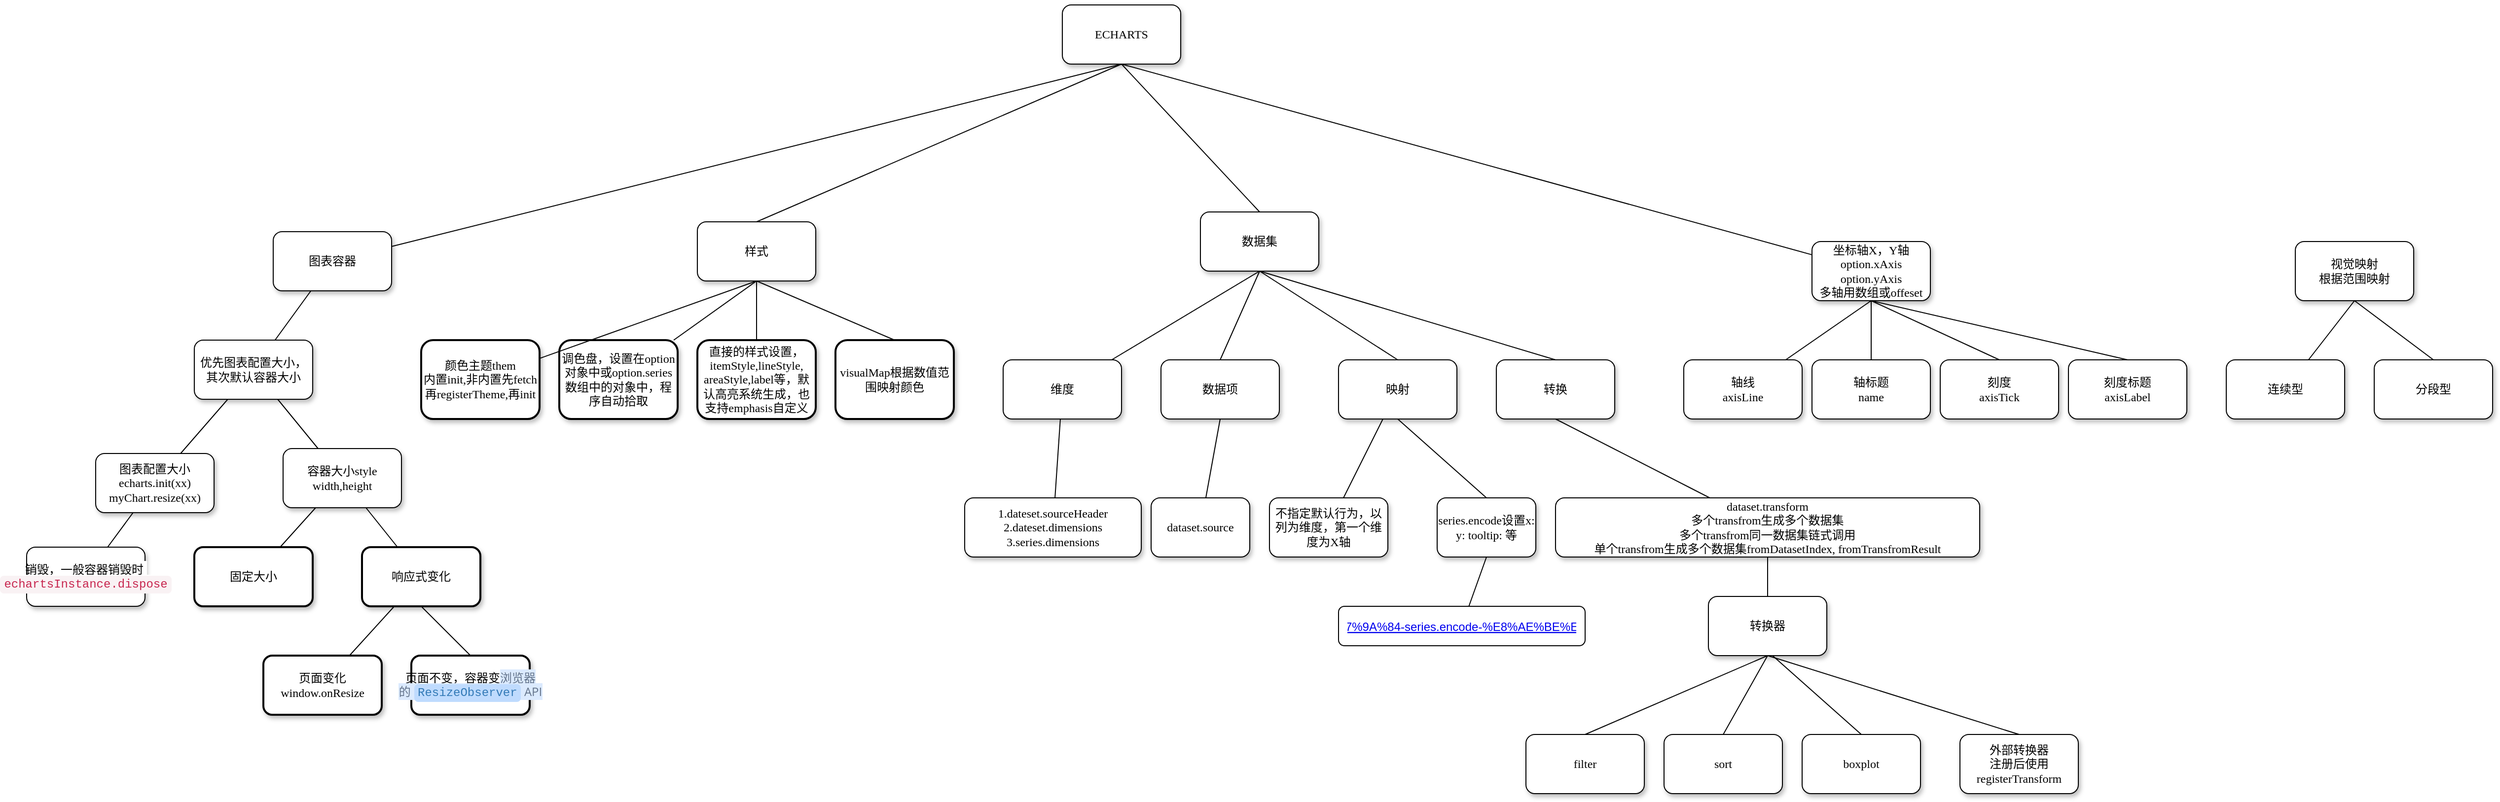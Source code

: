 <mxfile version="24.9.1">
  <diagram name="Page-1" id="10a91c8b-09ff-31b1-d368-03940ed4cc9e">
    <mxGraphModel dx="737" dy="1413" grid="1" gridSize="10" guides="1" tooltips="1" connect="1" arrows="1" fold="1" page="1" pageScale="1" pageWidth="1100" pageHeight="850" background="none" math="0" shadow="0">
      <root>
        <mxCell id="0" />
        <mxCell id="1" parent="0" />
        <mxCell id="4B2M-noWRDSl6KQuVCh--43" style="rounded=0;orthogonalLoop=1;jettySize=auto;html=1;exitX=0.5;exitY=1;exitDx=0;exitDy=0;endArrow=none;endFill=0;" edge="1" parent="1" source="62893188c0fa7362-1" target="4B2M-noWRDSl6KQuVCh--34">
          <mxGeometry relative="1" as="geometry" />
        </mxCell>
        <mxCell id="62893188c0fa7362-1" value="ECHARTS" style="whiteSpace=wrap;html=1;rounded=1;shadow=1;labelBackgroundColor=none;strokeWidth=1;fontFamily=Verdana;fontSize=12;align=center;" parent="1" vertex="1">
          <mxGeometry x="1180" y="-60" width="120" height="60" as="geometry" />
        </mxCell>
        <mxCell id="62893188c0fa7362-2" value="图表容器" style="whiteSpace=wrap;html=1;rounded=1;shadow=1;labelBackgroundColor=none;strokeWidth=1;fontFamily=Verdana;fontSize=12;align=center;" parent="1" vertex="1">
          <mxGeometry x="380" y="170" width="120" height="60" as="geometry" />
        </mxCell>
        <mxCell id="P412KL33B7bhKjnjoUlW-9" style="rounded=0;orthogonalLoop=1;jettySize=auto;html=1;exitX=0.5;exitY=1;exitDx=0;exitDy=0;entryX=0.5;entryY=0;entryDx=0;entryDy=0;endArrow=none;endFill=0;" parent="1" source="62893188c0fa7362-3" target="P412KL33B7bhKjnjoUlW-8" edge="1">
          <mxGeometry relative="1" as="geometry" />
        </mxCell>
        <mxCell id="P412KL33B7bhKjnjoUlW-11" style="rounded=0;orthogonalLoop=1;jettySize=auto;html=1;exitX=0.5;exitY=1;exitDx=0;exitDy=0;entryX=0.5;entryY=0;entryDx=0;entryDy=0;endArrow=none;endFill=0;" parent="1" source="62893188c0fa7362-3" target="P412KL33B7bhKjnjoUlW-10" edge="1">
          <mxGeometry relative="1" as="geometry" />
        </mxCell>
        <mxCell id="62893188c0fa7362-3" value="&lt;span&gt;样式&lt;/span&gt;" style="whiteSpace=wrap;html=1;rounded=1;shadow=1;labelBackgroundColor=none;strokeWidth=1;fontFamily=Verdana;fontSize=12;align=center;" parent="1" vertex="1">
          <mxGeometry x="810" y="160" width="120" height="60" as="geometry" />
        </mxCell>
        <mxCell id="62893188c0fa7362-4" value="" style="rounded=0;html=1;labelBackgroundColor=none;startArrow=none;startFill=0;startSize=5;endArrow=none;endFill=0;endSize=5;jettySize=auto;orthogonalLoop=1;strokeWidth=1;fontFamily=Verdana;fontSize=12;entryX=0.5;entryY=0;entryDx=0;entryDy=0;exitX=0.5;exitY=1;exitDx=0;exitDy=0;" parent="1" source="62893188c0fa7362-1" target="62893188c0fa7362-3" edge="1">
          <mxGeometry x="-0.3" y="13" relative="1" as="geometry">
            <mxPoint as="offset" />
          </mxGeometry>
        </mxCell>
        <mxCell id="62893188c0fa7362-5" value="" style="rounded=0;html=1;labelBackgroundColor=none;startArrow=none;startFill=0;startSize=5;endArrow=none;endFill=0;endSize=5;jettySize=auto;orthogonalLoop=1;strokeWidth=1;fontFamily=Verdana;fontSize=12;exitX=0.5;exitY=1;exitDx=0;exitDy=0;" parent="1" source="62893188c0fa7362-1" target="62893188c0fa7362-2" edge="1">
          <mxGeometry x="-0.359" y="-11" relative="1" as="geometry">
            <mxPoint as="offset" />
          </mxGeometry>
        </mxCell>
        <mxCell id="62893188c0fa7362-8" value="&lt;span&gt;优先图表配置大小，其次默认容器大小&lt;/span&gt;" style="whiteSpace=wrap;html=1;rounded=1;shadow=1;labelBackgroundColor=none;strokeWidth=1;fontFamily=Verdana;fontSize=12;align=center;" parent="1" vertex="1">
          <mxGeometry x="300" y="280" width="120" height="60" as="geometry" />
        </mxCell>
        <mxCell id="62893188c0fa7362-10" value="&lt;span&gt;颜色主题them&lt;/span&gt;&lt;div&gt;&lt;span&gt;内置init,非内置先fetch再registerTheme,再init&lt;/span&gt;&lt;/div&gt;" style="whiteSpace=wrap;html=1;rounded=1;shadow=1;labelBackgroundColor=none;strokeWidth=2;fontFamily=Verdana;fontSize=12;align=center;" parent="1" vertex="1">
          <mxGeometry x="530" y="280" width="120" height="80" as="geometry" />
        </mxCell>
        <mxCell id="62893188c0fa7362-11" value="&lt;span&gt;调色盘，设置在option对象中或option.series数组中的对象中，程序自动拾取&lt;/span&gt;" style="whiteSpace=wrap;html=1;rounded=1;shadow=1;labelBackgroundColor=none;strokeWidth=2;fontFamily=Verdana;fontSize=12;align=center;" parent="1" vertex="1">
          <mxGeometry x="670" y="280" width="120" height="80" as="geometry" />
        </mxCell>
        <mxCell id="P412KL33B7bhKjnjoUlW-7" value="" style="rounded=0;orthogonalLoop=1;jettySize=auto;html=1;endArrow=none;endFill=0;" parent="1" source="62893188c0fa7362-12" target="P412KL33B7bhKjnjoUlW-6" edge="1">
          <mxGeometry relative="1" as="geometry" />
        </mxCell>
        <mxCell id="62893188c0fa7362-12" value="图表配置大小&lt;br&gt;echarts.init(xx)&lt;div&gt;myChart.resize(xx)&lt;/div&gt;" style="whiteSpace=wrap;html=1;rounded=1;shadow=1;labelBackgroundColor=none;strokeWidth=1;fontFamily=Verdana;fontSize=12;align=center;" parent="1" vertex="1">
          <mxGeometry x="200" y="395" width="120" height="60" as="geometry" />
        </mxCell>
        <mxCell id="62893188c0fa7362-13" value="容器大小style&lt;br&gt;width,height" style="whiteSpace=wrap;html=1;rounded=1;shadow=1;labelBackgroundColor=none;strokeWidth=1;fontFamily=Verdana;fontSize=12;align=center;" parent="1" vertex="1">
          <mxGeometry x="390" y="390" width="120" height="60" as="geometry" />
        </mxCell>
        <mxCell id="62893188c0fa7362-14" value="" style="rounded=0;html=1;labelBackgroundColor=none;startArrow=none;startFill=0;startSize=5;endArrow=none;endFill=0;endSize=5;jettySize=auto;orthogonalLoop=1;strokeWidth=1;fontFamily=Verdana;fontSize=12" parent="1" source="62893188c0fa7362-2" target="62893188c0fa7362-8" edge="1">
          <mxGeometry x="-0.208" y="-14" relative="1" as="geometry">
            <mxPoint as="offset" />
          </mxGeometry>
        </mxCell>
        <mxCell id="62893188c0fa7362-16" value="" style="rounded=0;html=1;labelBackgroundColor=none;startArrow=none;startFill=0;startSize=5;endArrow=none;endFill=0;endSize=5;jettySize=auto;orthogonalLoop=1;strokeWidth=1;fontFamily=Verdana;fontSize=12;exitX=0.5;exitY=1;exitDx=0;exitDy=0;" parent="1" source="62893188c0fa7362-3" target="62893188c0fa7362-10" edge="1">
          <mxGeometry x="-0.261" y="-13" relative="1" as="geometry">
            <mxPoint as="offset" />
          </mxGeometry>
        </mxCell>
        <mxCell id="62893188c0fa7362-17" value="" style="rounded=0;html=1;labelBackgroundColor=none;startArrow=none;startFill=0;startSize=5;endArrow=none;endFill=0;endSize=5;jettySize=auto;orthogonalLoop=1;strokeWidth=1;fontFamily=Verdana;fontSize=12;exitX=0.5;exitY=1;exitDx=0;exitDy=0;" parent="1" source="62893188c0fa7362-3" target="62893188c0fa7362-11" edge="1">
          <mxGeometry x="-0.129" y="17" relative="1" as="geometry">
            <mxPoint as="offset" />
          </mxGeometry>
        </mxCell>
        <mxCell id="62893188c0fa7362-18" value="" style="rounded=0;html=1;labelBackgroundColor=none;startArrow=none;startFill=0;startSize=5;endArrow=none;endFill=0;endSize=5;jettySize=auto;orthogonalLoop=1;strokeWidth=1;fontFamily=Verdana;fontSize=12" parent="1" source="62893188c0fa7362-8" target="62893188c0fa7362-12" edge="1">
          <mxGeometry x="-0.217" y="-14" relative="1" as="geometry">
            <mxPoint as="offset" />
          </mxGeometry>
        </mxCell>
        <mxCell id="62893188c0fa7362-19" value="" style="rounded=0;html=1;labelBackgroundColor=none;startArrow=none;startFill=0;startSize=5;endArrow=none;endFill=0;endSize=5;jettySize=auto;orthogonalLoop=1;strokeWidth=1;fontFamily=Verdana;fontSize=12" parent="1" source="62893188c0fa7362-8" target="62893188c0fa7362-13" edge="1">
          <mxGeometry x="-0.284" y="12" relative="1" as="geometry">
            <mxPoint as="offset" />
          </mxGeometry>
        </mxCell>
        <mxCell id="62893188c0fa7362-22" value="固定大小" style="whiteSpace=wrap;html=1;rounded=1;shadow=1;labelBackgroundColor=none;strokeWidth=2;fontFamily=Verdana;fontSize=12;align=center;" parent="1" vertex="1">
          <mxGeometry x="300" y="490" width="120" height="60" as="geometry" />
        </mxCell>
        <mxCell id="P412KL33B7bhKjnjoUlW-3" value="" style="rounded=0;orthogonalLoop=1;jettySize=auto;html=1;endArrow=none;endFill=0;" parent="1" source="62893188c0fa7362-23" target="P412KL33B7bhKjnjoUlW-1" edge="1">
          <mxGeometry relative="1" as="geometry" />
        </mxCell>
        <mxCell id="62893188c0fa7362-23" value="响应式变化" style="whiteSpace=wrap;html=1;rounded=1;shadow=1;labelBackgroundColor=none;strokeWidth=2;fontFamily=Verdana;fontSize=12;align=center;" parent="1" vertex="1">
          <mxGeometry x="470" y="490" width="120" height="60" as="geometry" />
        </mxCell>
        <mxCell id="62893188c0fa7362-26" value="" style="rounded=0;html=1;labelBackgroundColor=none;startArrow=none;startFill=0;startSize=5;endArrow=none;endFill=0;endSize=5;jettySize=auto;orthogonalLoop=1;strokeWidth=1;fontFamily=Verdana;fontSize=12" parent="1" source="62893188c0fa7362-13" target="62893188c0fa7362-22" edge="1">
          <mxGeometry x="0.003" y="-12" relative="1" as="geometry">
            <mxPoint as="offset" />
          </mxGeometry>
        </mxCell>
        <mxCell id="62893188c0fa7362-27" value="" style="rounded=0;html=1;labelBackgroundColor=none;startArrow=none;startFill=0;startSize=5;endArrow=none;endFill=0;endSize=5;jettySize=auto;orthogonalLoop=1;strokeWidth=1;fontFamily=Verdana;fontSize=12" parent="1" source="62893188c0fa7362-13" target="62893188c0fa7362-23" edge="1">
          <mxGeometry x="0.137" y="16" relative="1" as="geometry">
            <mxPoint as="offset" />
          </mxGeometry>
        </mxCell>
        <mxCell id="P412KL33B7bhKjnjoUlW-1" value="页面变化window.onResize" style="whiteSpace=wrap;html=1;fontFamily=Verdana;rounded=1;shadow=1;labelBackgroundColor=none;strokeWidth=2;" parent="1" vertex="1">
          <mxGeometry x="370" y="600" width="120" height="60" as="geometry" />
        </mxCell>
        <mxCell id="P412KL33B7bhKjnjoUlW-5" style="rounded=0;orthogonalLoop=1;jettySize=auto;html=1;exitX=0.5;exitY=0;exitDx=0;exitDy=0;entryX=0.5;entryY=1;entryDx=0;entryDy=0;endArrow=none;endFill=0;" parent="1" source="P412KL33B7bhKjnjoUlW-4" target="62893188c0fa7362-23" edge="1">
          <mxGeometry relative="1" as="geometry" />
        </mxCell>
        <mxCell id="P412KL33B7bhKjnjoUlW-4" value="&lt;font&gt;页面不变，容器变&lt;span style=&quot;color: rgb(100, 116, 139); font-family: &amp;quot;Open Sans&amp;quot;, &amp;quot;PingFang SC&amp;quot;, Helvetica, Arial, sans-serif; text-align: start; background-color: rgb(219, 234, 254);&quot;&gt;浏览器的&amp;nbsp;&lt;/span&gt;&lt;a style=&quot;box-sizing: border-box; border-width: 0px; border-style: solid; border-color: rgba(229,231,235,var(--tw-border-opacity)); border-image: initial; --tw-border-opacity: 1; --tw-shadow: 0 0 transparent; --tw-ring-inset: var(--tw-empty,/*!*/ /*!*/); --tw-ring-offset-width: 0px; --tw-ring-offset-color: #fff; --tw-ring-color: rgba(59,130,246,0.5); --tw-ring-offset-shadow: 0 0 transparent; --tw-ring-shadow: 0 0 transparent; background-color: rgb(219, 234, 254); color: rgb(51, 122, 183); text-decoration: inherit; margin-bottom: 0px; font-family: &amp;quot;Open Sans&amp;quot;, &amp;quot;PingFang SC&amp;quot;, Helvetica, Arial, sans-serif; text-align: start;&quot; href=&quot;https://developer.mozilla.org/zh-CN/docs/Web/API/ResizeObserver&quot;&gt;&lt;code style=&quot;box-sizing: border-box; border-width: 0px; border-style: solid; border-color: rgba(229,231,235,var(--tw-border-opacity)); border-image: initial; --tw-border-opacity: 1; --tw-shadow: 0 0 transparent; --tw-ring-inset: var(--tw-empty,/*!*/ /*!*/); --tw-ring-offset-width: 0px; --tw-ring-offset-color: #fff; --tw-ring-color: rgba(59,130,246,0.5); --tw-ring-offset-shadow: 0 0 transparent; --tw-ring-shadow: 0 0 transparent; font-family: ui-monospace, SFMono-Regular, Menlo, Monaco, Consolas, &amp;quot;Liberation Mono&amp;quot;, &amp;quot;Courier New&amp;quot;, monospace; padding: 2px 4px; color: currentcolor; background-color: rgba(191,219,254,var(--tw-bg-opacity)); border-radius: 4px; --tw-bg-opacity: 1; box-shadow: var(--tw-ring-offset-shadow,0 0 transparent),var(--tw-ring-shadow,0 0 transparent),var(--tw-shadow); margin-top: 0px; margin-bottom: 0px;&quot;&gt;ResizeObserver&lt;/code&gt;&lt;/a&gt;&lt;span style=&quot;color: rgb(100, 116, 139); font-family: &amp;quot;Open Sans&amp;quot;, &amp;quot;PingFang SC&amp;quot;, Helvetica, Arial, sans-serif; text-align: start; background-color: rgb(219, 234, 254);&quot;&gt;&amp;nbsp;API&lt;/span&gt;&lt;/font&gt;" style="whiteSpace=wrap;html=1;fontFamily=Verdana;rounded=1;shadow=1;labelBackgroundColor=none;strokeWidth=2;" parent="1" vertex="1">
          <mxGeometry x="520" y="600" width="120" height="60" as="geometry" />
        </mxCell>
        <mxCell id="P412KL33B7bhKjnjoUlW-6" value="&lt;font&gt;销毁，一般容器销毁时&lt;span style=&quot;color: rgb(100, 116, 139); font-family: &amp;quot;Open Sans&amp;quot;, &amp;quot;PingFang SC&amp;quot;, Helvetica, Arial, sans-serif; text-align: start; background-color: rgb(255, 255, 255);&quot;&gt;&amp;nbsp;&lt;/span&gt;&lt;/font&gt;&lt;div&gt;&lt;font&gt;&lt;a style=&quot;box-sizing: border-box; border-width: 0px; border-style: solid; border-color: rgba(229,231,235,var(--tw-border-opacity)); border-image: initial; --tw-border-opacity: 1; --tw-shadow: 0 0 transparent; --tw-ring-inset: var(--tw-empty,/*!*/ /*!*/); --tw-ring-offset-width: 0px; --tw-ring-offset-color: #fff; --tw-ring-color: rgba(59,130,246,0.5); --tw-ring-offset-shadow: 0 0 transparent; --tw-ring-shadow: 0 0 transparent; background-color: rgb(255, 255, 255); color: rgb(51, 122, 183); text-decoration: inherit; font-family: &amp;quot;Open Sans&amp;quot;, &amp;quot;PingFang SC&amp;quot;, Helvetica, Arial, sans-serif; text-align: start;&quot; href=&quot;https://echarts.apache.org/api.html#echartsInstance.dispose&quot;&gt;&lt;code style=&quot;box-sizing: border-box; border-width: 0px; border-style: solid; border-color: rgba(229,231,235,var(--tw-border-opacity)); border-image: initial; --tw-border-opacity: 1; --tw-shadow: 0 0 transparent; --tw-ring-inset: var(--tw-empty,/*!*/ /*!*/); --tw-ring-offset-width: 0px; --tw-ring-offset-color: #fff; --tw-ring-color: rgba(59,130,246,0.5); --tw-ring-offset-shadow: 0 0 transparent; --tw-ring-shadow: 0 0 transparent; font-family: ui-monospace, SFMono-Regular, Menlo, Monaco, Consolas, &amp;quot;Liberation Mono&amp;quot;, &amp;quot;Courier New&amp;quot;, monospace; padding: 2px 4px; color: rgb(199, 37, 78); background-color: rgb(249, 242, 244); border-radius: 4px;&quot;&gt;echartsInstance.dispose&lt;/code&gt;&lt;/a&gt;&lt;/font&gt;&lt;/div&gt;" style="whiteSpace=wrap;html=1;fontFamily=Verdana;rounded=1;shadow=1;labelBackgroundColor=none;strokeWidth=1;" parent="1" vertex="1">
          <mxGeometry x="130" y="490" width="120" height="60" as="geometry" />
        </mxCell>
        <mxCell id="P412KL33B7bhKjnjoUlW-8" value="&lt;span&gt;直接的样式设置，itemStyle,lineStyle,&lt;/span&gt;&lt;div&gt;&lt;span&gt;areaStyle,label等，默认高亮系统生成，也支持emphasis自定义&lt;/span&gt;&lt;/div&gt;" style="whiteSpace=wrap;html=1;rounded=1;shadow=1;labelBackgroundColor=none;strokeWidth=2;fontFamily=Verdana;fontSize=12;align=center;" parent="1" vertex="1">
          <mxGeometry x="810" y="280" width="120" height="80" as="geometry" />
        </mxCell>
        <mxCell id="P412KL33B7bhKjnjoUlW-10" value="visualMap根据数值范围映射颜色" style="whiteSpace=wrap;html=1;rounded=1;shadow=1;labelBackgroundColor=none;strokeWidth=2;fontFamily=Verdana;fontSize=12;align=center;" parent="1" vertex="1">
          <mxGeometry x="950" y="280" width="120" height="80" as="geometry" />
        </mxCell>
        <mxCell id="P412KL33B7bhKjnjoUlW-13" style="rounded=0;orthogonalLoop=1;jettySize=auto;html=1;exitX=0.5;exitY=0;exitDx=0;exitDy=0;entryX=0.5;entryY=1;entryDx=0;entryDy=0;endArrow=none;endFill=0;" parent="1" source="P412KL33B7bhKjnjoUlW-12" target="62893188c0fa7362-1" edge="1">
          <mxGeometry relative="1" as="geometry">
            <mxPoint x="580" y="140" as="targetPoint" />
          </mxGeometry>
        </mxCell>
        <mxCell id="P412KL33B7bhKjnjoUlW-16" value="" style="rounded=0;orthogonalLoop=1;jettySize=auto;html=1;endArrow=none;endFill=0;exitX=0.5;exitY=1;exitDx=0;exitDy=0;" parent="1" source="P412KL33B7bhKjnjoUlW-12" target="P412KL33B7bhKjnjoUlW-14" edge="1">
          <mxGeometry relative="1" as="geometry" />
        </mxCell>
        <mxCell id="P412KL33B7bhKjnjoUlW-18" style="rounded=0;orthogonalLoop=1;jettySize=auto;html=1;exitX=0.5;exitY=1;exitDx=0;exitDy=0;entryX=0.5;entryY=0;entryDx=0;entryDy=0;endArrow=none;endFill=0;" parent="1" source="P412KL33B7bhKjnjoUlW-12" target="P412KL33B7bhKjnjoUlW-17" edge="1">
          <mxGeometry relative="1" as="geometry" />
        </mxCell>
        <mxCell id="4B2M-noWRDSl6KQuVCh--7" style="rounded=0;orthogonalLoop=1;jettySize=auto;html=1;exitX=0.5;exitY=1;exitDx=0;exitDy=0;entryX=0.5;entryY=0;entryDx=0;entryDy=0;endArrow=none;endFill=0;" edge="1" parent="1" source="P412KL33B7bhKjnjoUlW-12" target="4B2M-noWRDSl6KQuVCh--6">
          <mxGeometry relative="1" as="geometry" />
        </mxCell>
        <mxCell id="4B2M-noWRDSl6KQuVCh--20" style="rounded=0;orthogonalLoop=1;jettySize=auto;html=1;exitX=0.5;exitY=1;exitDx=0;exitDy=0;endArrow=none;endFill=0;entryX=0.5;entryY=0;entryDx=0;entryDy=0;" edge="1" parent="1" source="P412KL33B7bhKjnjoUlW-12" target="4B2M-noWRDSl6KQuVCh--19">
          <mxGeometry relative="1" as="geometry" />
        </mxCell>
        <mxCell id="P412KL33B7bhKjnjoUlW-12" value="&lt;span&gt;数据集&lt;/span&gt;" style="whiteSpace=wrap;html=1;rounded=1;shadow=1;labelBackgroundColor=none;strokeWidth=1;fontFamily=Verdana;fontSize=12;align=center;" parent="1" vertex="1">
          <mxGeometry x="1320" y="150" width="120" height="60" as="geometry" />
        </mxCell>
        <mxCell id="4B2M-noWRDSl6KQuVCh--2" value="" style="rounded=0;orthogonalLoop=1;jettySize=auto;html=1;endArrow=none;endFill=0;" edge="1" parent="1" source="P412KL33B7bhKjnjoUlW-14" target="4B2M-noWRDSl6KQuVCh--1">
          <mxGeometry relative="1" as="geometry" />
        </mxCell>
        <mxCell id="P412KL33B7bhKjnjoUlW-14" value="维度" style="whiteSpace=wrap;html=1;fontFamily=Verdana;rounded=1;shadow=1;labelBackgroundColor=none;strokeWidth=1;" parent="1" vertex="1">
          <mxGeometry x="1120" y="300" width="120" height="60" as="geometry" />
        </mxCell>
        <mxCell id="4B2M-noWRDSl6KQuVCh--5" style="rounded=0;orthogonalLoop=1;jettySize=auto;html=1;exitX=0.5;exitY=1;exitDx=0;exitDy=0;endArrow=none;endFill=0;" edge="1" parent="1" source="P412KL33B7bhKjnjoUlW-17" target="4B2M-noWRDSl6KQuVCh--4">
          <mxGeometry relative="1" as="geometry" />
        </mxCell>
        <mxCell id="P412KL33B7bhKjnjoUlW-17" value="数据项" style="whiteSpace=wrap;html=1;fontFamily=Verdana;rounded=1;shadow=1;labelBackgroundColor=none;strokeWidth=1;" parent="1" vertex="1">
          <mxGeometry x="1280" y="300" width="120" height="60" as="geometry" />
        </mxCell>
        <mxCell id="4B2M-noWRDSl6KQuVCh--1" value="1.dateset.sourceHeader&lt;div&gt;2.dateset.dimensions&lt;/div&gt;&lt;div&gt;3.series.dimensions&lt;/div&gt;" style="whiteSpace=wrap;html=1;fontFamily=Verdana;rounded=1;shadow=1;labelBackgroundColor=none;strokeWidth=1;" vertex="1" parent="1">
          <mxGeometry x="1081" y="440" width="179" height="60" as="geometry" />
        </mxCell>
        <mxCell id="4B2M-noWRDSl6KQuVCh--4" value="dataset.source" style="whiteSpace=wrap;html=1;fontFamily=Verdana;rounded=1;shadow=1;labelBackgroundColor=none;strokeWidth=1;" vertex="1" parent="1">
          <mxGeometry x="1270" y="440" width="100" height="60" as="geometry" />
        </mxCell>
        <mxCell id="4B2M-noWRDSl6KQuVCh--10" style="rounded=0;orthogonalLoop=1;jettySize=auto;html=1;exitX=0.5;exitY=1;exitDx=0;exitDy=0;entryX=0.5;entryY=0;entryDx=0;entryDy=0;endArrow=none;endFill=0;" edge="1" parent="1" source="4B2M-noWRDSl6KQuVCh--6" target="4B2M-noWRDSl6KQuVCh--9">
          <mxGeometry relative="1" as="geometry" />
        </mxCell>
        <mxCell id="4B2M-noWRDSl6KQuVCh--12" value="" style="rounded=0;orthogonalLoop=1;jettySize=auto;html=1;endArrow=none;endFill=0;" edge="1" parent="1" source="4B2M-noWRDSl6KQuVCh--6" target="4B2M-noWRDSl6KQuVCh--11">
          <mxGeometry relative="1" as="geometry" />
        </mxCell>
        <mxCell id="4B2M-noWRDSl6KQuVCh--6" value="映射" style="whiteSpace=wrap;html=1;fontFamily=Verdana;rounded=1;shadow=1;labelBackgroundColor=none;strokeWidth=1;" vertex="1" parent="1">
          <mxGeometry x="1460" y="300" width="120" height="60" as="geometry" />
        </mxCell>
        <mxCell id="4B2M-noWRDSl6KQuVCh--18" style="rounded=0;orthogonalLoop=1;jettySize=auto;html=1;exitX=0.5;exitY=1;exitDx=0;exitDy=0;endArrow=none;endFill=0;" edge="1" parent="1" source="4B2M-noWRDSl6KQuVCh--9" target="4B2M-noWRDSl6KQuVCh--17">
          <mxGeometry relative="1" as="geometry" />
        </mxCell>
        <mxCell id="4B2M-noWRDSl6KQuVCh--9" value="series.encode设置x: y: tooltip: 等" style="whiteSpace=wrap;html=1;fontFamily=Verdana;rounded=1;shadow=1;labelBackgroundColor=none;strokeWidth=1;" vertex="1" parent="1">
          <mxGeometry x="1560" y="440" width="100" height="60" as="geometry" />
        </mxCell>
        <mxCell id="4B2M-noWRDSl6KQuVCh--11" value="不指定默认行为，以列为维度，第一个维度为X轴" style="whiteSpace=wrap;html=1;fontFamily=Verdana;rounded=1;shadow=1;labelBackgroundColor=none;strokeWidth=1;" vertex="1" parent="1">
          <mxGeometry x="1390" y="440" width="120" height="60" as="geometry" />
        </mxCell>
        <UserObject label="dataset#%E5%87%A0%E4%B8%AA%E5%B8%B8%E8%A7%81%E7%9A%84-series.encode-%E8%AE%BE%E7%BD%AE%E6%96%B9%E5%BC%8F%E4%B8%BE%E4%BE%8B" link="https://echarts.apache.org/handbook/zh/concepts/dataset#%E5%87%A0%E4%B8%AA%E5%B8%B8%E8%A7%81%E7%9A%84-series.encode-%E8%AE%BE%E7%BD%AE%E6%96%B9%E5%BC%8F%E4%B8%BE%E4%BE%8B" id="4B2M-noWRDSl6KQuVCh--17">
          <mxCell style="fontColor=#0000EE;fontStyle=4;rounded=1;overflow=hidden;spacing=10;" vertex="1" parent="1">
            <mxGeometry x="1460" y="550" width="250" height="40" as="geometry" />
          </mxCell>
        </UserObject>
        <mxCell id="4B2M-noWRDSl6KQuVCh--23" style="rounded=0;orthogonalLoop=1;jettySize=auto;html=1;exitX=0.5;exitY=1;exitDx=0;exitDy=0;endArrow=none;endFill=0;" edge="1" parent="1" source="4B2M-noWRDSl6KQuVCh--19" target="4B2M-noWRDSl6KQuVCh--22">
          <mxGeometry relative="1" as="geometry" />
        </mxCell>
        <mxCell id="4B2M-noWRDSl6KQuVCh--19" value="转换" style="whiteSpace=wrap;html=1;fontFamily=Verdana;rounded=1;shadow=1;labelBackgroundColor=none;strokeWidth=1;" vertex="1" parent="1">
          <mxGeometry x="1620" y="300" width="120" height="60" as="geometry" />
        </mxCell>
        <mxCell id="4B2M-noWRDSl6KQuVCh--25" value="" style="rounded=0;orthogonalLoop=1;jettySize=auto;html=1;endArrow=none;endFill=0;" edge="1" parent="1" source="4B2M-noWRDSl6KQuVCh--22" target="4B2M-noWRDSl6KQuVCh--24">
          <mxGeometry relative="1" as="geometry" />
        </mxCell>
        <mxCell id="4B2M-noWRDSl6KQuVCh--22" value="dataset.transform&lt;br&gt;多个transfrom生成多个数据集&lt;div&gt;多个transfrom同一数据集链式调用&lt;/div&gt;&lt;div&gt;单个transfrom生成多个数据集fromDatasetIndex, fromTransfromResult&lt;/div&gt;" style="whiteSpace=wrap;html=1;fontFamily=Verdana;rounded=1;shadow=1;labelBackgroundColor=none;strokeWidth=1;" vertex="1" parent="1">
          <mxGeometry x="1680" y="440" width="430" height="60" as="geometry" />
        </mxCell>
        <mxCell id="4B2M-noWRDSl6KQuVCh--27" value="" style="rounded=0;orthogonalLoop=1;jettySize=auto;html=1;exitX=0.5;exitY=1;exitDx=0;exitDy=0;entryX=0.5;entryY=0;entryDx=0;entryDy=0;endArrow=none;endFill=0;" edge="1" parent="1" source="4B2M-noWRDSl6KQuVCh--24" target="4B2M-noWRDSl6KQuVCh--26">
          <mxGeometry relative="1" as="geometry" />
        </mxCell>
        <mxCell id="4B2M-noWRDSl6KQuVCh--33" style="rounded=0;orthogonalLoop=1;jettySize=auto;html=1;exitX=0.5;exitY=1;exitDx=0;exitDy=0;endArrow=none;endFill=0;entryX=0.5;entryY=0;entryDx=0;entryDy=0;" edge="1" parent="1" source="4B2M-noWRDSl6KQuVCh--24" target="4B2M-noWRDSl6KQuVCh--32">
          <mxGeometry relative="1" as="geometry" />
        </mxCell>
        <mxCell id="4B2M-noWRDSl6KQuVCh--24" value="转换器" style="whiteSpace=wrap;html=1;fontFamily=Verdana;rounded=1;shadow=1;labelBackgroundColor=none;strokeWidth=1;" vertex="1" parent="1">
          <mxGeometry x="1835" y="540" width="120" height="60" as="geometry" />
        </mxCell>
        <mxCell id="4B2M-noWRDSl6KQuVCh--26" value="filter" style="whiteSpace=wrap;html=1;fontFamily=Verdana;rounded=1;shadow=1;labelBackgroundColor=none;strokeWidth=1;" vertex="1" parent="1">
          <mxGeometry x="1650" y="680" width="120" height="60" as="geometry" />
        </mxCell>
        <mxCell id="4B2M-noWRDSl6KQuVCh--31" style="rounded=0;orthogonalLoop=1;jettySize=auto;html=1;exitX=0.5;exitY=0;exitDx=0;exitDy=0;endArrow=none;endFill=0;" edge="1" parent="1" source="4B2M-noWRDSl6KQuVCh--28">
          <mxGeometry relative="1" as="geometry">
            <mxPoint x="1900" y="600" as="targetPoint" />
          </mxGeometry>
        </mxCell>
        <mxCell id="4B2M-noWRDSl6KQuVCh--28" value="boxplot" style="whiteSpace=wrap;html=1;fontFamily=Verdana;rounded=1;shadow=1;labelBackgroundColor=none;strokeWidth=1;" vertex="1" parent="1">
          <mxGeometry x="1930" y="680" width="120" height="60" as="geometry" />
        </mxCell>
        <mxCell id="4B2M-noWRDSl6KQuVCh--29" value="sort" style="whiteSpace=wrap;html=1;fontFamily=Verdana;rounded=1;shadow=1;labelBackgroundColor=none;strokeWidth=1;" vertex="1" parent="1">
          <mxGeometry x="1790" y="680" width="120" height="60" as="geometry" />
        </mxCell>
        <mxCell id="4B2M-noWRDSl6KQuVCh--30" style="rounded=0;orthogonalLoop=1;jettySize=auto;html=1;exitX=0.5;exitY=1;exitDx=0;exitDy=0;entryX=0.5;entryY=0;entryDx=0;entryDy=0;endArrow=none;endFill=0;" edge="1" parent="1" source="4B2M-noWRDSl6KQuVCh--24" target="4B2M-noWRDSl6KQuVCh--29">
          <mxGeometry relative="1" as="geometry" />
        </mxCell>
        <mxCell id="4B2M-noWRDSl6KQuVCh--32" value="外部转换器&lt;div&gt;注册后使用&lt;/div&gt;&lt;div&gt;registerTransform&lt;/div&gt;" style="whiteSpace=wrap;html=1;fontFamily=Verdana;rounded=1;shadow=1;labelBackgroundColor=none;strokeWidth=1;" vertex="1" parent="1">
          <mxGeometry x="2090" y="680" width="120" height="60" as="geometry" />
        </mxCell>
        <mxCell id="4B2M-noWRDSl6KQuVCh--36" value="" style="rounded=0;orthogonalLoop=1;jettySize=auto;html=1;endArrow=none;endFill=0;exitX=0.5;exitY=1;exitDx=0;exitDy=0;" edge="1" parent="1" source="4B2M-noWRDSl6KQuVCh--34" target="4B2M-noWRDSl6KQuVCh--35">
          <mxGeometry relative="1" as="geometry" />
        </mxCell>
        <mxCell id="4B2M-noWRDSl6KQuVCh--40" style="rounded=0;orthogonalLoop=1;jettySize=auto;html=1;exitX=0.5;exitY=1;exitDx=0;exitDy=0;endArrow=none;endFill=0;" edge="1" parent="1" source="4B2M-noWRDSl6KQuVCh--34" target="4B2M-noWRDSl6KQuVCh--39">
          <mxGeometry relative="1" as="geometry" />
        </mxCell>
        <mxCell id="4B2M-noWRDSl6KQuVCh--41" style="rounded=0;orthogonalLoop=1;jettySize=auto;html=1;exitX=0.5;exitY=1;exitDx=0;exitDy=0;endArrow=none;endFill=0;entryX=0.5;entryY=0;entryDx=0;entryDy=0;" edge="1" parent="1" source="4B2M-noWRDSl6KQuVCh--34" target="4B2M-noWRDSl6KQuVCh--37">
          <mxGeometry relative="1" as="geometry" />
        </mxCell>
        <mxCell id="4B2M-noWRDSl6KQuVCh--42" style="rounded=0;orthogonalLoop=1;jettySize=auto;html=1;exitX=0.5;exitY=1;exitDx=0;exitDy=0;endArrow=none;endFill=0;entryX=0.5;entryY=0;entryDx=0;entryDy=0;" edge="1" parent="1" source="4B2M-noWRDSl6KQuVCh--34" target="4B2M-noWRDSl6KQuVCh--38">
          <mxGeometry relative="1" as="geometry" />
        </mxCell>
        <mxCell id="4B2M-noWRDSl6KQuVCh--34" value="坐标轴X，Y轴&lt;div&gt;option.xAxis&lt;/div&gt;&lt;div&gt;option.yAxis&lt;/div&gt;&lt;div&gt;多轴用数组或offeset&lt;/div&gt;" style="whiteSpace=wrap;html=1;rounded=1;shadow=1;labelBackgroundColor=none;strokeWidth=1;fontFamily=Verdana;fontSize=12;align=center;" vertex="1" parent="1">
          <mxGeometry x="1940" y="180" width="120" height="60" as="geometry" />
        </mxCell>
        <mxCell id="4B2M-noWRDSl6KQuVCh--35" value="轴线&lt;div&gt;axisLine&lt;/div&gt;" style="whiteSpace=wrap;html=1;fontFamily=Verdana;rounded=1;shadow=1;labelBackgroundColor=none;strokeWidth=1;" vertex="1" parent="1">
          <mxGeometry x="1810" y="300" width="120" height="60" as="geometry" />
        </mxCell>
        <mxCell id="4B2M-noWRDSl6KQuVCh--37" value="刻度&lt;div&gt;axisTick&lt;/div&gt;" style="whiteSpace=wrap;html=1;fontFamily=Verdana;rounded=1;shadow=1;labelBackgroundColor=none;strokeWidth=1;" vertex="1" parent="1">
          <mxGeometry x="2070" y="300" width="120" height="60" as="geometry" />
        </mxCell>
        <mxCell id="4B2M-noWRDSl6KQuVCh--38" value="刻度标题&lt;div&gt;axisLabel&lt;/div&gt;" style="whiteSpace=wrap;html=1;fontFamily=Verdana;rounded=1;shadow=1;labelBackgroundColor=none;strokeWidth=1;" vertex="1" parent="1">
          <mxGeometry x="2200" y="300" width="120" height="60" as="geometry" />
        </mxCell>
        <mxCell id="4B2M-noWRDSl6KQuVCh--39" value="轴标题&lt;div&gt;name&lt;/div&gt;" style="whiteSpace=wrap;html=1;fontFamily=Verdana;rounded=1;shadow=1;labelBackgroundColor=none;strokeWidth=1;" vertex="1" parent="1">
          <mxGeometry x="1940" y="300" width="120" height="60" as="geometry" />
        </mxCell>
        <mxCell id="4B2M-noWRDSl6KQuVCh--46" value="" style="rounded=0;orthogonalLoop=1;jettySize=auto;html=1;endArrow=none;endFill=0;exitX=0.5;exitY=1;exitDx=0;exitDy=0;" edge="1" parent="1" source="4B2M-noWRDSl6KQuVCh--44" target="4B2M-noWRDSl6KQuVCh--45">
          <mxGeometry relative="1" as="geometry" />
        </mxCell>
        <mxCell id="4B2M-noWRDSl6KQuVCh--48" style="rounded=0;orthogonalLoop=1;jettySize=auto;html=1;exitX=0.5;exitY=1;exitDx=0;exitDy=0;entryX=0.5;entryY=0;entryDx=0;entryDy=0;endArrow=none;endFill=0;" edge="1" parent="1" source="4B2M-noWRDSl6KQuVCh--44" target="4B2M-noWRDSl6KQuVCh--47">
          <mxGeometry relative="1" as="geometry" />
        </mxCell>
        <mxCell id="4B2M-noWRDSl6KQuVCh--44" value="视觉映射&lt;div&gt;根据范围映射&lt;/div&gt;" style="whiteSpace=wrap;html=1;rounded=1;shadow=1;labelBackgroundColor=none;strokeWidth=1;fontFamily=Verdana;fontSize=12;align=center;" vertex="1" parent="1">
          <mxGeometry x="2430" y="180" width="120" height="60" as="geometry" />
        </mxCell>
        <mxCell id="4B2M-noWRDSl6KQuVCh--45" value="连续型" style="whiteSpace=wrap;html=1;fontFamily=Verdana;rounded=1;shadow=1;labelBackgroundColor=none;strokeWidth=1;" vertex="1" parent="1">
          <mxGeometry x="2360" y="300" width="120" height="60" as="geometry" />
        </mxCell>
        <mxCell id="4B2M-noWRDSl6KQuVCh--47" value="分段型" style="whiteSpace=wrap;html=1;fontFamily=Verdana;rounded=1;shadow=1;labelBackgroundColor=none;strokeWidth=1;" vertex="1" parent="1">
          <mxGeometry x="2510" y="300" width="120" height="60" as="geometry" />
        </mxCell>
      </root>
    </mxGraphModel>
  </diagram>
</mxfile>
